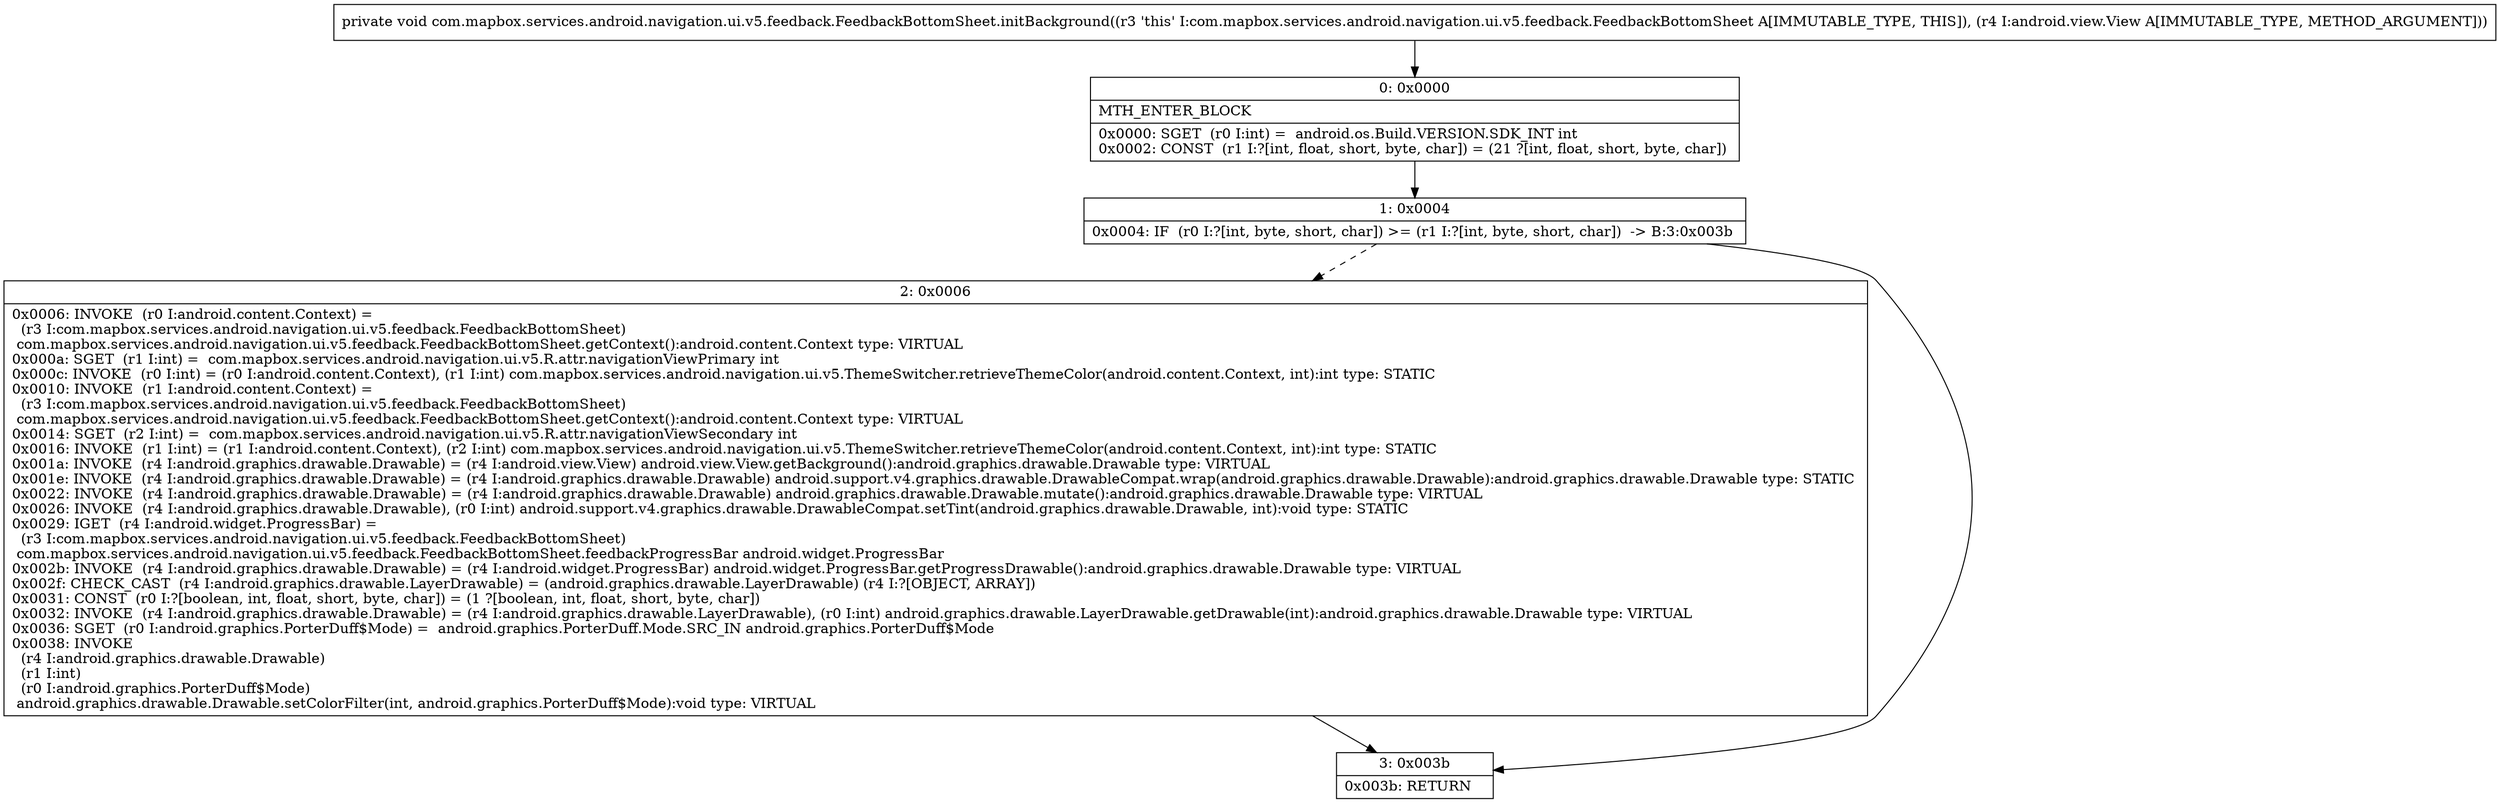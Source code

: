 digraph "CFG forcom.mapbox.services.android.navigation.ui.v5.feedback.FeedbackBottomSheet.initBackground(Landroid\/view\/View;)V" {
Node_0 [shape=record,label="{0\:\ 0x0000|MTH_ENTER_BLOCK\l|0x0000: SGET  (r0 I:int) =  android.os.Build.VERSION.SDK_INT int \l0x0002: CONST  (r1 I:?[int, float, short, byte, char]) = (21 ?[int, float, short, byte, char]) \l}"];
Node_1 [shape=record,label="{1\:\ 0x0004|0x0004: IF  (r0 I:?[int, byte, short, char]) \>= (r1 I:?[int, byte, short, char])  \-\> B:3:0x003b \l}"];
Node_2 [shape=record,label="{2\:\ 0x0006|0x0006: INVOKE  (r0 I:android.content.Context) = \l  (r3 I:com.mapbox.services.android.navigation.ui.v5.feedback.FeedbackBottomSheet)\l com.mapbox.services.android.navigation.ui.v5.feedback.FeedbackBottomSheet.getContext():android.content.Context type: VIRTUAL \l0x000a: SGET  (r1 I:int) =  com.mapbox.services.android.navigation.ui.v5.R.attr.navigationViewPrimary int \l0x000c: INVOKE  (r0 I:int) = (r0 I:android.content.Context), (r1 I:int) com.mapbox.services.android.navigation.ui.v5.ThemeSwitcher.retrieveThemeColor(android.content.Context, int):int type: STATIC \l0x0010: INVOKE  (r1 I:android.content.Context) = \l  (r3 I:com.mapbox.services.android.navigation.ui.v5.feedback.FeedbackBottomSheet)\l com.mapbox.services.android.navigation.ui.v5.feedback.FeedbackBottomSheet.getContext():android.content.Context type: VIRTUAL \l0x0014: SGET  (r2 I:int) =  com.mapbox.services.android.navigation.ui.v5.R.attr.navigationViewSecondary int \l0x0016: INVOKE  (r1 I:int) = (r1 I:android.content.Context), (r2 I:int) com.mapbox.services.android.navigation.ui.v5.ThemeSwitcher.retrieveThemeColor(android.content.Context, int):int type: STATIC \l0x001a: INVOKE  (r4 I:android.graphics.drawable.Drawable) = (r4 I:android.view.View) android.view.View.getBackground():android.graphics.drawable.Drawable type: VIRTUAL \l0x001e: INVOKE  (r4 I:android.graphics.drawable.Drawable) = (r4 I:android.graphics.drawable.Drawable) android.support.v4.graphics.drawable.DrawableCompat.wrap(android.graphics.drawable.Drawable):android.graphics.drawable.Drawable type: STATIC \l0x0022: INVOKE  (r4 I:android.graphics.drawable.Drawable) = (r4 I:android.graphics.drawable.Drawable) android.graphics.drawable.Drawable.mutate():android.graphics.drawable.Drawable type: VIRTUAL \l0x0026: INVOKE  (r4 I:android.graphics.drawable.Drawable), (r0 I:int) android.support.v4.graphics.drawable.DrawableCompat.setTint(android.graphics.drawable.Drawable, int):void type: STATIC \l0x0029: IGET  (r4 I:android.widget.ProgressBar) = \l  (r3 I:com.mapbox.services.android.navigation.ui.v5.feedback.FeedbackBottomSheet)\l com.mapbox.services.android.navigation.ui.v5.feedback.FeedbackBottomSheet.feedbackProgressBar android.widget.ProgressBar \l0x002b: INVOKE  (r4 I:android.graphics.drawable.Drawable) = (r4 I:android.widget.ProgressBar) android.widget.ProgressBar.getProgressDrawable():android.graphics.drawable.Drawable type: VIRTUAL \l0x002f: CHECK_CAST  (r4 I:android.graphics.drawable.LayerDrawable) = (android.graphics.drawable.LayerDrawable) (r4 I:?[OBJECT, ARRAY]) \l0x0031: CONST  (r0 I:?[boolean, int, float, short, byte, char]) = (1 ?[boolean, int, float, short, byte, char]) \l0x0032: INVOKE  (r4 I:android.graphics.drawable.Drawable) = (r4 I:android.graphics.drawable.LayerDrawable), (r0 I:int) android.graphics.drawable.LayerDrawable.getDrawable(int):android.graphics.drawable.Drawable type: VIRTUAL \l0x0036: SGET  (r0 I:android.graphics.PorterDuff$Mode) =  android.graphics.PorterDuff.Mode.SRC_IN android.graphics.PorterDuff$Mode \l0x0038: INVOKE  \l  (r4 I:android.graphics.drawable.Drawable)\l  (r1 I:int)\l  (r0 I:android.graphics.PorterDuff$Mode)\l android.graphics.drawable.Drawable.setColorFilter(int, android.graphics.PorterDuff$Mode):void type: VIRTUAL \l}"];
Node_3 [shape=record,label="{3\:\ 0x003b|0x003b: RETURN   \l}"];
MethodNode[shape=record,label="{private void com.mapbox.services.android.navigation.ui.v5.feedback.FeedbackBottomSheet.initBackground((r3 'this' I:com.mapbox.services.android.navigation.ui.v5.feedback.FeedbackBottomSheet A[IMMUTABLE_TYPE, THIS]), (r4 I:android.view.View A[IMMUTABLE_TYPE, METHOD_ARGUMENT])) }"];
MethodNode -> Node_0;
Node_0 -> Node_1;
Node_1 -> Node_2[style=dashed];
Node_1 -> Node_3;
Node_2 -> Node_3;
}


